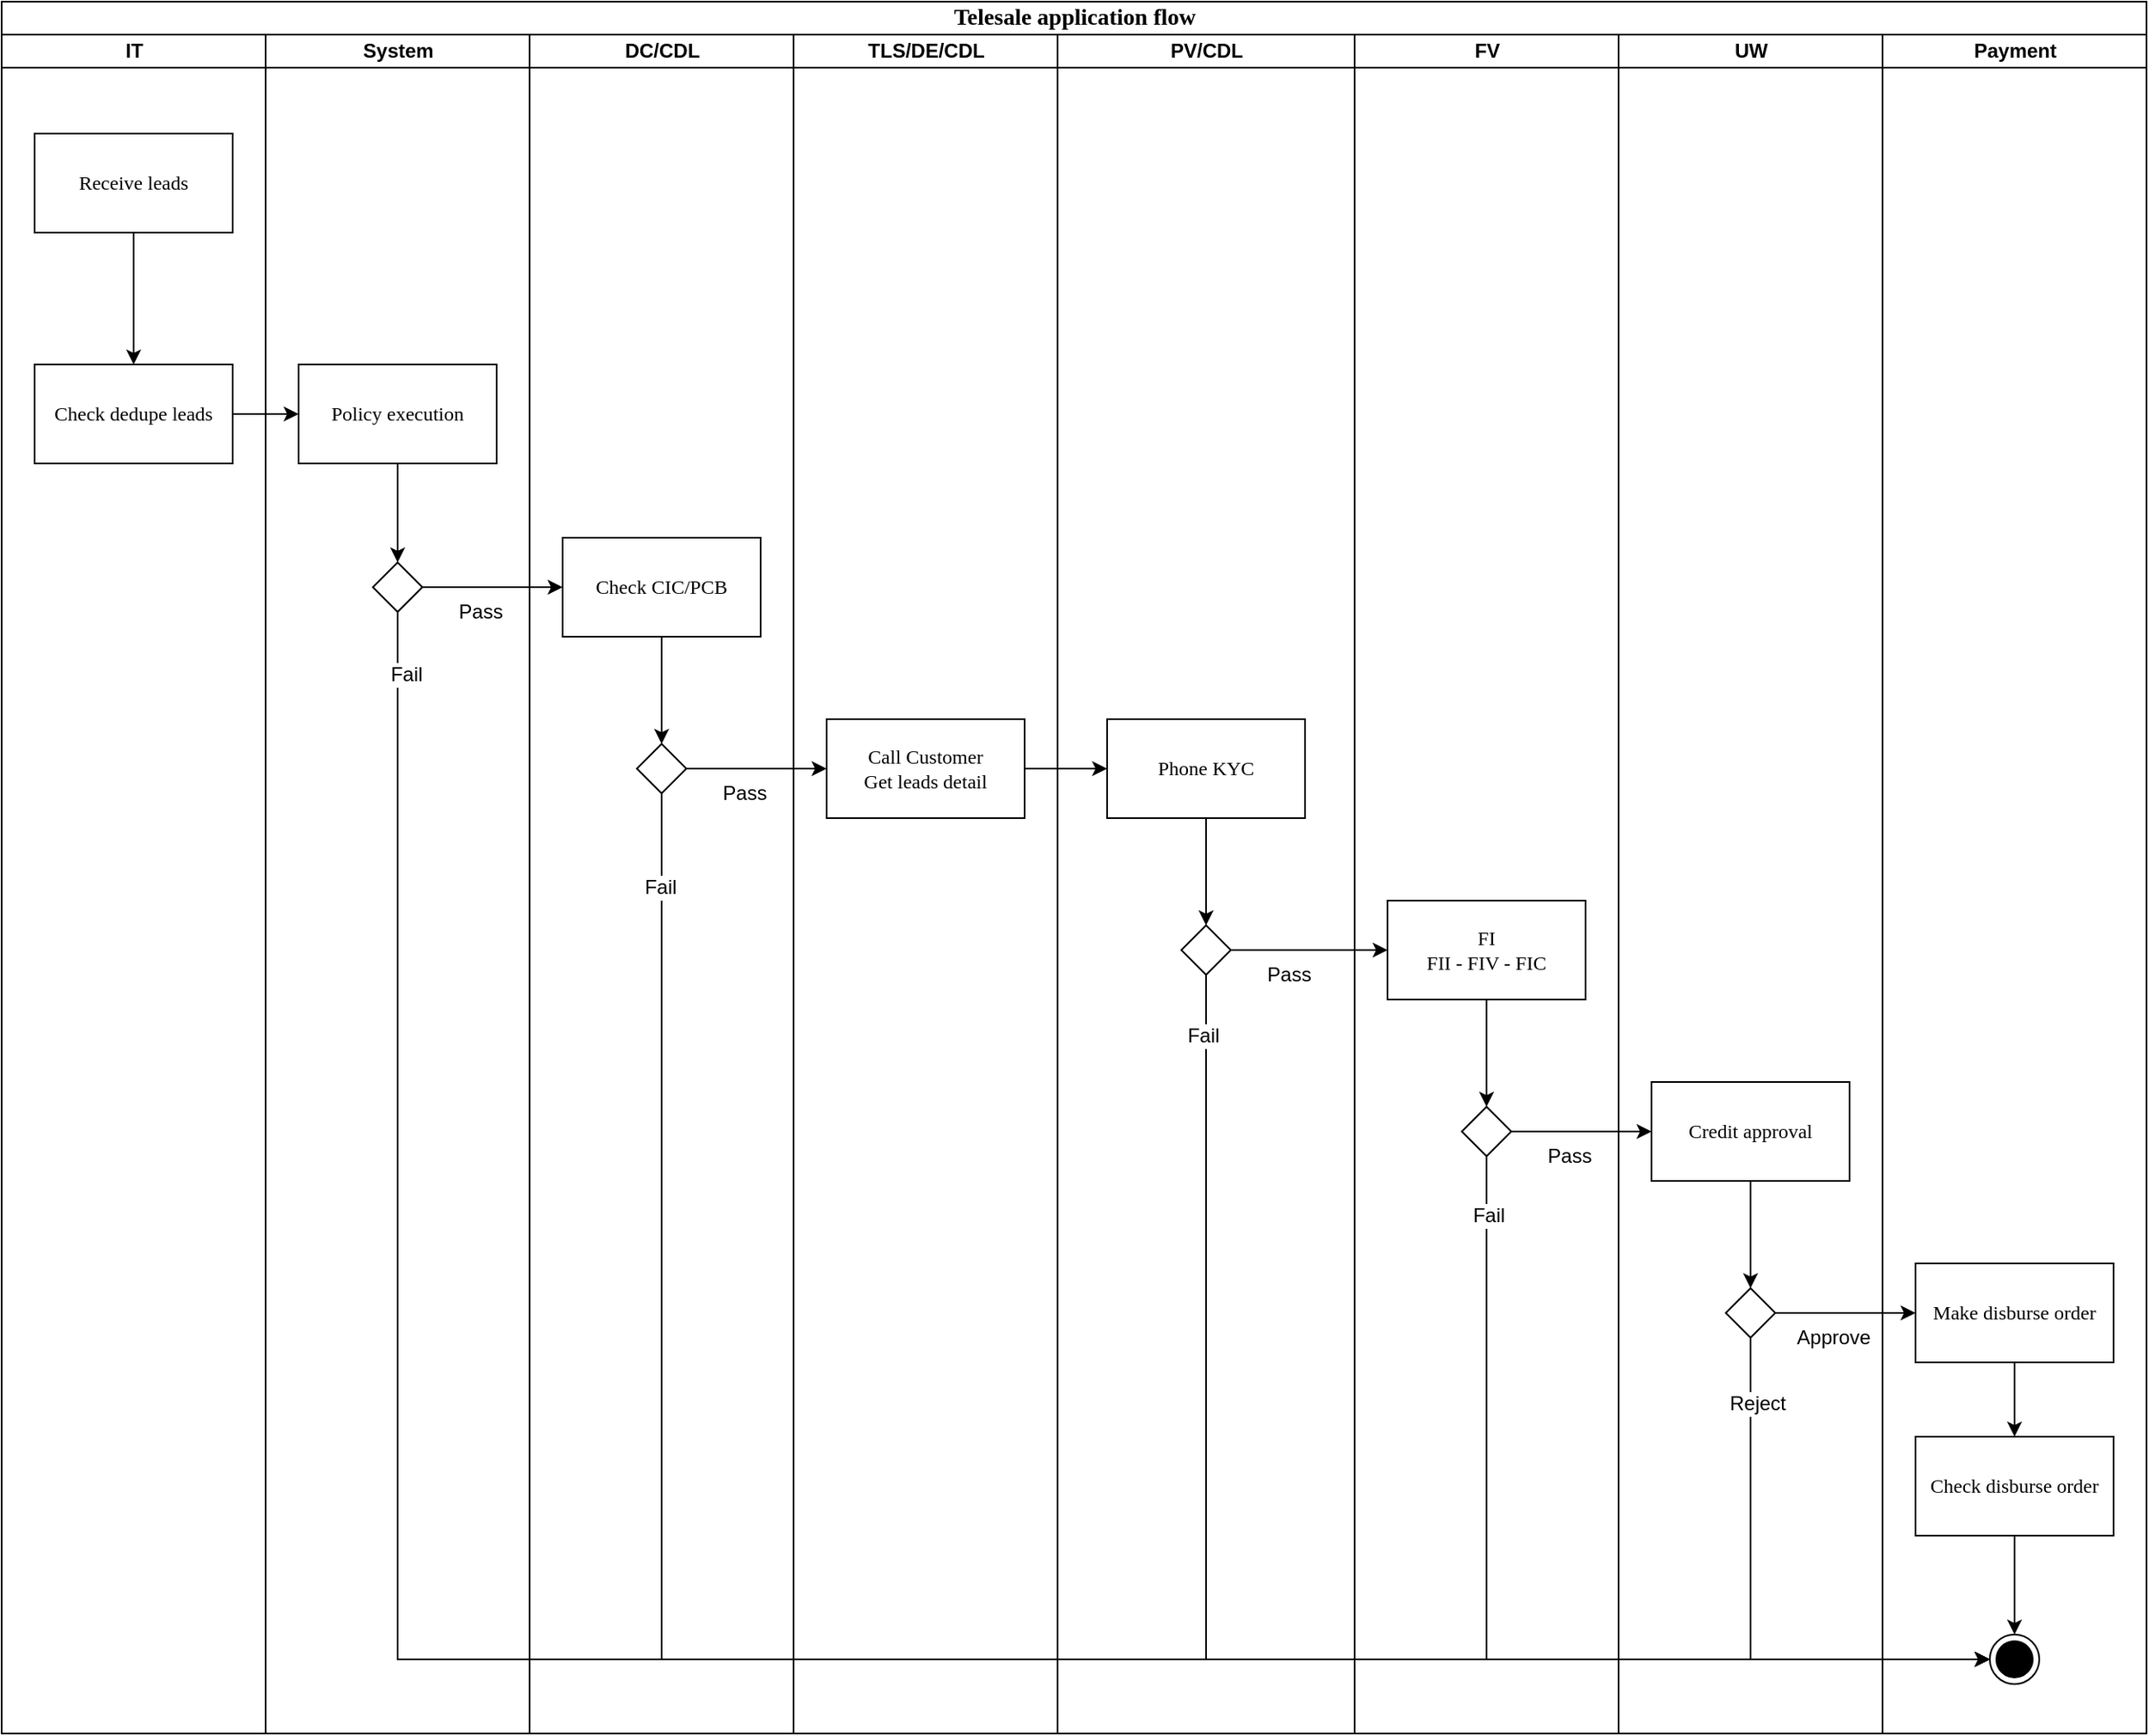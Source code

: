 <mxfile version="14.2.4" type="github">
  <diagram name="Page-1" id="74e2e168-ea6b-b213-b513-2b3c1d86103e">
    <mxGraphModel dx="1673" dy="896" grid="1" gridSize="10" guides="1" tooltips="1" connect="1" arrows="1" fold="1" page="1" pageScale="1" pageWidth="1100" pageHeight="850" background="#ffffff" math="0" shadow="0">
      <root>
        <mxCell id="0" />
        <mxCell id="1" parent="0" />
        <mxCell id="77e6c97f196da883-1" value="Telesale application flow" style="swimlane;html=1;childLayout=stackLayout;startSize=20;rounded=0;shadow=0;labelBackgroundColor=none;strokeWidth=1;fontFamily=Verdana;fontSize=14;align=center;" parent="1" vertex="1">
          <mxGeometry x="70" y="40" width="1300" height="1050" as="geometry" />
        </mxCell>
        <mxCell id="77e6c97f196da883-2" value="IT" style="swimlane;html=1;startSize=20;" parent="77e6c97f196da883-1" vertex="1">
          <mxGeometry y="20" width="160" height="1030" as="geometry" />
        </mxCell>
        <mxCell id="77e6c97f196da883-8" value="Receive leads" style="rounded=0;whiteSpace=wrap;html=1;shadow=0;labelBackgroundColor=none;strokeWidth=1;fontFamily=Verdana;fontSize=12;align=center;" parent="77e6c97f196da883-2" vertex="1">
          <mxGeometry x="20" y="60" width="120" height="60" as="geometry" />
        </mxCell>
        <mxCell id="77e6c97f196da883-3" value="System" style="swimlane;html=1;startSize=20;" parent="77e6c97f196da883-1" vertex="1">
          <mxGeometry x="160" y="20" width="160" height="1030" as="geometry" />
        </mxCell>
        <mxCell id="95zHoUdvvYVv4VrqxGdA-3" value="Policy execution" style="whiteSpace=wrap;html=1;rounded=0;shadow=0;fontFamily=Verdana;fontSize=12;strokeWidth=1;" vertex="1" parent="77e6c97f196da883-3">
          <mxGeometry x="20" y="200" width="120" height="60" as="geometry" />
        </mxCell>
        <mxCell id="95zHoUdvvYVv4VrqxGdA-5" value="" style="rhombus;whiteSpace=wrap;html=1;rounded=0;shadow=0;fontFamily=Verdana;fontSize=12;strokeWidth=1;" vertex="1" parent="77e6c97f196da883-3">
          <mxGeometry x="65" y="320" width="30" height="30" as="geometry" />
        </mxCell>
        <mxCell id="95zHoUdvvYVv4VrqxGdA-6" value="" style="edgeStyle=orthogonalEdgeStyle;rounded=0;orthogonalLoop=1;jettySize=auto;html=1;fontSize=12;" edge="1" parent="77e6c97f196da883-3" source="95zHoUdvvYVv4VrqxGdA-3" target="95zHoUdvvYVv4VrqxGdA-5">
          <mxGeometry relative="1" as="geometry" />
        </mxCell>
        <mxCell id="95zHoUdvvYVv4VrqxGdA-40" value="Pass" style="text;html=1;align=center;verticalAlign=middle;resizable=0;points=[];autosize=1;fontSize=12;" vertex="1" parent="77e6c97f196da883-3">
          <mxGeometry x="110" y="340" width="40" height="20" as="geometry" />
        </mxCell>
        <mxCell id="77e6c97f196da883-4" value="DC/CDL" style="swimlane;html=1;startSize=20;" parent="77e6c97f196da883-1" vertex="1">
          <mxGeometry x="320" y="20" width="160" height="1030" as="geometry" />
        </mxCell>
        <mxCell id="95zHoUdvvYVv4VrqxGdA-7" value="Check CIC/PCB" style="whiteSpace=wrap;html=1;rounded=0;shadow=0;fontFamily=Verdana;fontSize=12;strokeWidth=1;" vertex="1" parent="77e6c97f196da883-4">
          <mxGeometry x="20" y="305" width="120" height="60" as="geometry" />
        </mxCell>
        <mxCell id="95zHoUdvvYVv4VrqxGdA-9" value="" style="rhombus;whiteSpace=wrap;html=1;rounded=0;shadow=0;fontFamily=Verdana;fontSize=12;strokeWidth=1;" vertex="1" parent="77e6c97f196da883-4">
          <mxGeometry x="65" y="430" width="30" height="30" as="geometry" />
        </mxCell>
        <mxCell id="95zHoUdvvYVv4VrqxGdA-10" value="" style="edgeStyle=orthogonalEdgeStyle;rounded=0;orthogonalLoop=1;jettySize=auto;html=1;fontSize=12;" edge="1" parent="77e6c97f196da883-4" source="95zHoUdvvYVv4VrqxGdA-7" target="95zHoUdvvYVv4VrqxGdA-9">
          <mxGeometry relative="1" as="geometry" />
        </mxCell>
        <mxCell id="95zHoUdvvYVv4VrqxGdA-42" value="Pass" style="text;html=1;align=center;verticalAlign=middle;resizable=0;points=[];autosize=1;fontSize=12;" vertex="1" parent="77e6c97f196da883-4">
          <mxGeometry x="110" y="450" width="40" height="20" as="geometry" />
        </mxCell>
        <mxCell id="77e6c97f196da883-5" value="TLS/DE/CDL" style="swimlane;html=1;startSize=20;" parent="77e6c97f196da883-1" vertex="1">
          <mxGeometry x="480" y="20" width="160" height="1030" as="geometry" />
        </mxCell>
        <mxCell id="95zHoUdvvYVv4VrqxGdA-11" value="Call Customer &lt;br style=&quot;font-size: 12px;&quot;&gt;Get leads detail" style="whiteSpace=wrap;html=1;rounded=0;shadow=0;fontFamily=Verdana;fontSize=12;strokeWidth=1;" vertex="1" parent="77e6c97f196da883-5">
          <mxGeometry x="20" y="415" width="120" height="60" as="geometry" />
        </mxCell>
        <mxCell id="77e6c97f196da883-6" value="PV/CDL" style="swimlane;html=1;startSize=20;" parent="77e6c97f196da883-1" vertex="1">
          <mxGeometry x="640" y="20" width="180" height="1030" as="geometry" />
        </mxCell>
        <mxCell id="95zHoUdvvYVv4VrqxGdA-13" value="Phone KYC" style="whiteSpace=wrap;html=1;rounded=0;shadow=0;fontFamily=Verdana;fontSize=12;strokeWidth=1;" vertex="1" parent="77e6c97f196da883-6">
          <mxGeometry x="30" y="415" width="120" height="60" as="geometry" />
        </mxCell>
        <mxCell id="95zHoUdvvYVv4VrqxGdA-15" value="" style="rhombus;whiteSpace=wrap;html=1;rounded=0;shadow=0;fontFamily=Verdana;fontSize=12;strokeWidth=1;" vertex="1" parent="77e6c97f196da883-6">
          <mxGeometry x="75" y="540" width="30" height="30" as="geometry" />
        </mxCell>
        <mxCell id="95zHoUdvvYVv4VrqxGdA-16" value="" style="edgeStyle=orthogonalEdgeStyle;rounded=0;orthogonalLoop=1;jettySize=auto;html=1;fontSize=12;" edge="1" parent="77e6c97f196da883-6" source="95zHoUdvvYVv4VrqxGdA-13" target="95zHoUdvvYVv4VrqxGdA-15">
          <mxGeometry relative="1" as="geometry" />
        </mxCell>
        <mxCell id="95zHoUdvvYVv4VrqxGdA-44" value="Pass" style="text;html=1;align=center;verticalAlign=middle;resizable=0;points=[];autosize=1;fontSize=12;" vertex="1" parent="77e6c97f196da883-6">
          <mxGeometry x="120" y="560" width="40" height="20" as="geometry" />
        </mxCell>
        <mxCell id="77e6c97f196da883-7" value="FV" style="swimlane;html=1;startSize=20;" parent="77e6c97f196da883-1" vertex="1">
          <mxGeometry x="820" y="20" width="160" height="1030" as="geometry" />
        </mxCell>
        <mxCell id="95zHoUdvvYVv4VrqxGdA-17" value="FI&lt;br style=&quot;font-size: 12px;&quot;&gt;FII - FIV - FIC" style="whiteSpace=wrap;html=1;rounded=0;shadow=0;fontFamily=Verdana;fontSize=12;strokeWidth=1;" vertex="1" parent="77e6c97f196da883-7">
          <mxGeometry x="20" y="525" width="120" height="60" as="geometry" />
        </mxCell>
        <mxCell id="95zHoUdvvYVv4VrqxGdA-23" value="" style="rhombus;whiteSpace=wrap;html=1;rounded=0;shadow=0;fontFamily=Verdana;fontSize=12;strokeWidth=1;" vertex="1" parent="77e6c97f196da883-7">
          <mxGeometry x="65" y="650" width="30" height="30" as="geometry" />
        </mxCell>
        <mxCell id="95zHoUdvvYVv4VrqxGdA-24" value="" style="edgeStyle=orthogonalEdgeStyle;rounded=0;orthogonalLoop=1;jettySize=auto;html=1;fontSize=12;" edge="1" parent="77e6c97f196da883-7" source="95zHoUdvvYVv4VrqxGdA-17" target="95zHoUdvvYVv4VrqxGdA-23">
          <mxGeometry relative="1" as="geometry" />
        </mxCell>
        <mxCell id="95zHoUdvvYVv4VrqxGdA-47" value="Pass" style="text;html=1;align=center;verticalAlign=middle;resizable=0;points=[];autosize=1;fontSize=12;" vertex="1" parent="77e6c97f196da883-7">
          <mxGeometry x="110" y="670" width="40" height="20" as="geometry" />
        </mxCell>
        <mxCell id="95zHoUdvvYVv4VrqxGdA-19" value="UW" style="swimlane;html=1;startSize=20;" vertex="1" parent="77e6c97f196da883-1">
          <mxGeometry x="980" y="20" width="160" height="1030" as="geometry" />
        </mxCell>
        <mxCell id="95zHoUdvvYVv4VrqxGdA-25" value="Credit approval" style="whiteSpace=wrap;html=1;rounded=0;shadow=0;fontFamily=Verdana;fontSize=12;strokeWidth=1;" vertex="1" parent="95zHoUdvvYVv4VrqxGdA-19">
          <mxGeometry x="20" y="635" width="120" height="60" as="geometry" />
        </mxCell>
        <mxCell id="95zHoUdvvYVv4VrqxGdA-27" value="" style="rhombus;whiteSpace=wrap;html=1;rounded=0;shadow=0;fontFamily=Verdana;fontSize=12;strokeWidth=1;" vertex="1" parent="95zHoUdvvYVv4VrqxGdA-19">
          <mxGeometry x="65" y="760" width="30" height="30" as="geometry" />
        </mxCell>
        <mxCell id="95zHoUdvvYVv4VrqxGdA-28" value="" style="edgeStyle=orthogonalEdgeStyle;rounded=0;orthogonalLoop=1;jettySize=auto;html=1;fontSize=12;" edge="1" parent="95zHoUdvvYVv4VrqxGdA-19" source="95zHoUdvvYVv4VrqxGdA-25" target="95zHoUdvvYVv4VrqxGdA-27">
          <mxGeometry relative="1" as="geometry" />
        </mxCell>
        <mxCell id="95zHoUdvvYVv4VrqxGdA-49" value="Approve" style="text;html=1;align=center;verticalAlign=middle;resizable=0;points=[];autosize=1;fontSize=12;" vertex="1" parent="95zHoUdvvYVv4VrqxGdA-19">
          <mxGeometry x="100" y="780" width="60" height="20" as="geometry" />
        </mxCell>
        <mxCell id="95zHoUdvvYVv4VrqxGdA-21" value="Payment" style="swimlane;html=1;startSize=20;" vertex="1" parent="77e6c97f196da883-1">
          <mxGeometry x="1140" y="20" width="160" height="1030" as="geometry" />
        </mxCell>
        <mxCell id="95zHoUdvvYVv4VrqxGdA-29" value="Make disburse order" style="whiteSpace=wrap;html=1;rounded=0;shadow=0;fontFamily=Verdana;fontSize=12;strokeWidth=1;" vertex="1" parent="95zHoUdvvYVv4VrqxGdA-21">
          <mxGeometry x="20" y="745" width="120" height="60" as="geometry" />
        </mxCell>
        <mxCell id="95zHoUdvvYVv4VrqxGdA-34" style="edgeStyle=orthogonalEdgeStyle;rounded=0;orthogonalLoop=1;jettySize=auto;html=1;" edge="1" parent="95zHoUdvvYVv4VrqxGdA-21" source="95zHoUdvvYVv4VrqxGdA-31" target="95zHoUdvvYVv4VrqxGdA-33">
          <mxGeometry relative="1" as="geometry" />
        </mxCell>
        <mxCell id="95zHoUdvvYVv4VrqxGdA-31" value="Check disburse order" style="whiteSpace=wrap;html=1;rounded=0;shadow=0;fontFamily=Verdana;fontSize=12;strokeWidth=1;" vertex="1" parent="95zHoUdvvYVv4VrqxGdA-21">
          <mxGeometry x="20" y="850" width="120" height="60" as="geometry" />
        </mxCell>
        <mxCell id="95zHoUdvvYVv4VrqxGdA-32" value="" style="edgeStyle=orthogonalEdgeStyle;rounded=0;orthogonalLoop=1;jettySize=auto;html=1;fontSize=12;" edge="1" parent="95zHoUdvvYVv4VrqxGdA-21" source="95zHoUdvvYVv4VrqxGdA-29" target="95zHoUdvvYVv4VrqxGdA-31">
          <mxGeometry relative="1" as="geometry" />
        </mxCell>
        <mxCell id="95zHoUdvvYVv4VrqxGdA-33" value="" style="ellipse;html=1;shape=endState;fillColor=#000000;strokeColor=#000000;rounded=0;" vertex="1" parent="95zHoUdvvYVv4VrqxGdA-21">
          <mxGeometry x="65" y="970" width="30" height="30" as="geometry" />
        </mxCell>
        <mxCell id="95zHoUdvvYVv4VrqxGdA-8" value="" style="edgeStyle=orthogonalEdgeStyle;rounded=0;orthogonalLoop=1;jettySize=auto;html=1;fontSize=12;" edge="1" parent="77e6c97f196da883-1" source="95zHoUdvvYVv4VrqxGdA-5" target="95zHoUdvvYVv4VrqxGdA-7">
          <mxGeometry relative="1" as="geometry">
            <Array as="points">
              <mxPoint x="290" y="355" />
              <mxPoint x="290" y="355" />
            </Array>
          </mxGeometry>
        </mxCell>
        <mxCell id="95zHoUdvvYVv4VrqxGdA-12" value="" style="edgeStyle=orthogonalEdgeStyle;rounded=0;orthogonalLoop=1;jettySize=auto;html=1;fontSize=12;" edge="1" parent="77e6c97f196da883-1" source="95zHoUdvvYVv4VrqxGdA-9" target="95zHoUdvvYVv4VrqxGdA-11">
          <mxGeometry relative="1" as="geometry">
            <Array as="points">
              <mxPoint x="470" y="465" />
              <mxPoint x="470" y="465" />
            </Array>
          </mxGeometry>
        </mxCell>
        <mxCell id="95zHoUdvvYVv4VrqxGdA-14" value="" style="edgeStyle=orthogonalEdgeStyle;rounded=0;orthogonalLoop=1;jettySize=auto;html=1;fontSize=12;" edge="1" parent="77e6c97f196da883-1" source="95zHoUdvvYVv4VrqxGdA-11" target="95zHoUdvvYVv4VrqxGdA-13">
          <mxGeometry relative="1" as="geometry" />
        </mxCell>
        <mxCell id="95zHoUdvvYVv4VrqxGdA-18" value="" style="edgeStyle=orthogonalEdgeStyle;rounded=0;orthogonalLoop=1;jettySize=auto;html=1;fontSize=12;" edge="1" parent="77e6c97f196da883-1" source="95zHoUdvvYVv4VrqxGdA-15" target="95zHoUdvvYVv4VrqxGdA-17">
          <mxGeometry relative="1" as="geometry" />
        </mxCell>
        <mxCell id="95zHoUdvvYVv4VrqxGdA-26" value="" style="edgeStyle=orthogonalEdgeStyle;rounded=0;orthogonalLoop=1;jettySize=auto;html=1;fontSize=12;" edge="1" parent="77e6c97f196da883-1" source="95zHoUdvvYVv4VrqxGdA-23" target="95zHoUdvvYVv4VrqxGdA-25">
          <mxGeometry relative="1" as="geometry" />
        </mxCell>
        <mxCell id="95zHoUdvvYVv4VrqxGdA-30" value="" style="edgeStyle=orthogonalEdgeStyle;rounded=0;orthogonalLoop=1;jettySize=auto;html=1;fontSize=12;" edge="1" parent="77e6c97f196da883-1" source="95zHoUdvvYVv4VrqxGdA-27" target="95zHoUdvvYVv4VrqxGdA-29">
          <mxGeometry relative="1" as="geometry" />
        </mxCell>
        <mxCell id="95zHoUdvvYVv4VrqxGdA-35" style="edgeStyle=orthogonalEdgeStyle;rounded=0;orthogonalLoop=1;jettySize=auto;html=1;entryX=0;entryY=0.5;entryDx=0;entryDy=0;" edge="1" parent="77e6c97f196da883-1" source="95zHoUdvvYVv4VrqxGdA-5" target="95zHoUdvvYVv4VrqxGdA-33">
          <mxGeometry relative="1" as="geometry">
            <Array as="points">
              <mxPoint x="240" y="1005" />
            </Array>
          </mxGeometry>
        </mxCell>
        <mxCell id="95zHoUdvvYVv4VrqxGdA-41" value="Fail" style="edgeLabel;html=1;align=center;verticalAlign=middle;resizable=0;points=[];fontSize=12;" vertex="1" connectable="0" parent="95zHoUdvvYVv4VrqxGdA-35">
          <mxGeometry x="-0.953" y="5" relative="1" as="geometry">
            <mxPoint as="offset" />
          </mxGeometry>
        </mxCell>
        <mxCell id="95zHoUdvvYVv4VrqxGdA-36" style="edgeStyle=orthogonalEdgeStyle;rounded=0;orthogonalLoop=1;jettySize=auto;html=1;entryX=0;entryY=0.5;entryDx=0;entryDy=0;" edge="1" parent="77e6c97f196da883-1" source="95zHoUdvvYVv4VrqxGdA-9" target="95zHoUdvvYVv4VrqxGdA-33">
          <mxGeometry relative="1" as="geometry">
            <Array as="points">
              <mxPoint x="400" y="1005" />
            </Array>
          </mxGeometry>
        </mxCell>
        <mxCell id="95zHoUdvvYVv4VrqxGdA-43" value="Fail" style="edgeLabel;html=1;align=center;verticalAlign=middle;resizable=0;points=[];fontSize=12;" vertex="1" connectable="0" parent="95zHoUdvvYVv4VrqxGdA-36">
          <mxGeometry x="-0.914" y="-1" relative="1" as="geometry">
            <mxPoint as="offset" />
          </mxGeometry>
        </mxCell>
        <mxCell id="95zHoUdvvYVv4VrqxGdA-37" style="edgeStyle=orthogonalEdgeStyle;rounded=0;orthogonalLoop=1;jettySize=auto;html=1;entryX=0;entryY=0.5;entryDx=0;entryDy=0;" edge="1" parent="77e6c97f196da883-1" source="95zHoUdvvYVv4VrqxGdA-15" target="95zHoUdvvYVv4VrqxGdA-33">
          <mxGeometry relative="1" as="geometry">
            <Array as="points">
              <mxPoint x="730" y="1005" />
            </Array>
          </mxGeometry>
        </mxCell>
        <mxCell id="95zHoUdvvYVv4VrqxGdA-46" value="Fail" style="edgeLabel;html=1;align=center;verticalAlign=middle;resizable=0;points=[];fontSize=12;" vertex="1" connectable="0" parent="95zHoUdvvYVv4VrqxGdA-37">
          <mxGeometry x="-0.918" y="-2" relative="1" as="geometry">
            <mxPoint as="offset" />
          </mxGeometry>
        </mxCell>
        <mxCell id="95zHoUdvvYVv4VrqxGdA-38" style="edgeStyle=orthogonalEdgeStyle;rounded=0;orthogonalLoop=1;jettySize=auto;html=1;entryX=0;entryY=0.5;entryDx=0;entryDy=0;" edge="1" parent="77e6c97f196da883-1" source="95zHoUdvvYVv4VrqxGdA-23" target="95zHoUdvvYVv4VrqxGdA-33">
          <mxGeometry relative="1" as="geometry">
            <Array as="points">
              <mxPoint x="900" y="1005" />
            </Array>
          </mxGeometry>
        </mxCell>
        <mxCell id="95zHoUdvvYVv4VrqxGdA-48" value="Fail" style="edgeLabel;html=1;align=center;verticalAlign=middle;resizable=0;points=[];fontSize=12;" vertex="1" connectable="0" parent="95zHoUdvvYVv4VrqxGdA-38">
          <mxGeometry x="-0.883" y="1" relative="1" as="geometry">
            <mxPoint as="offset" />
          </mxGeometry>
        </mxCell>
        <mxCell id="95zHoUdvvYVv4VrqxGdA-39" style="edgeStyle=orthogonalEdgeStyle;rounded=0;orthogonalLoop=1;jettySize=auto;html=1;entryX=0;entryY=0.5;entryDx=0;entryDy=0;" edge="1" parent="77e6c97f196da883-1" source="95zHoUdvvYVv4VrqxGdA-27" target="95zHoUdvvYVv4VrqxGdA-33">
          <mxGeometry relative="1" as="geometry">
            <Array as="points">
              <mxPoint x="1060" y="1005" />
            </Array>
          </mxGeometry>
        </mxCell>
        <mxCell id="95zHoUdvvYVv4VrqxGdA-50" value="Reject" style="edgeLabel;html=1;align=center;verticalAlign=middle;resizable=0;points=[];fontSize=12;" vertex="1" connectable="0" parent="95zHoUdvvYVv4VrqxGdA-39">
          <mxGeometry x="-0.765" y="4" relative="1" as="geometry">
            <mxPoint as="offset" />
          </mxGeometry>
        </mxCell>
        <mxCell id="95zHoUdvvYVv4VrqxGdA-4" value="" style="edgeStyle=orthogonalEdgeStyle;rounded=0;orthogonalLoop=1;jettySize=auto;html=1;fontSize=12;" edge="1" parent="1" source="95zHoUdvvYVv4VrqxGdA-1" target="95zHoUdvvYVv4VrqxGdA-3">
          <mxGeometry relative="1" as="geometry" />
        </mxCell>
        <mxCell id="95zHoUdvvYVv4VrqxGdA-1" value="Check dedupe leads" style="whiteSpace=wrap;html=1;rounded=0;shadow=0;fontFamily=Verdana;fontSize=12;strokeWidth=1;" vertex="1" parent="1">
          <mxGeometry x="90" y="260" width="120" height="60" as="geometry" />
        </mxCell>
        <mxCell id="95zHoUdvvYVv4VrqxGdA-2" value="" style="edgeStyle=orthogonalEdgeStyle;rounded=0;orthogonalLoop=1;jettySize=auto;html=1;fontSize=12;" edge="1" parent="1" source="77e6c97f196da883-8" target="95zHoUdvvYVv4VrqxGdA-1">
          <mxGeometry relative="1" as="geometry" />
        </mxCell>
      </root>
    </mxGraphModel>
  </diagram>
</mxfile>
